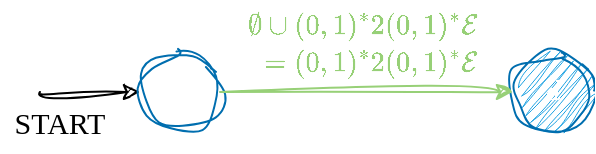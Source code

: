 <mxfile version="28.2.5">
  <diagram name="Pagina-1" id="MN7WsSKvXLgIGYer2BLl">
    <mxGraphModel dx="485" dy="339" grid="1" gridSize="10" guides="1" tooltips="1" connect="1" arrows="1" fold="1" page="1" pageScale="1" pageWidth="827" pageHeight="1169" math="1" shadow="0">
      <root>
        <mxCell id="0" />
        <mxCell id="1" parent="0" />
        <mxCell id="lpgbFSDSMAnK1BwwCrsC-128" value="&lt;div style=&quot;&quot;&gt;&lt;font face=&quot;Comic Sans MS&quot;&gt;&lt;span style=&quot;font-size: 15px;&quot;&gt;START&lt;/span&gt;&lt;/font&gt;&lt;/div&gt;" style="text;whiteSpace=wrap;html=1;align=center;" parent="1" vertex="1">
          <mxGeometry x="205" y="1069" width="60" height="30" as="geometry" />
        </mxCell>
        <mxCell id="lpgbFSDSMAnK1BwwCrsC-129" value="" style="curved=1;endArrow=classic;html=1;rounded=0;sketch=1;curveFitting=1;jiggle=2;entryX=0;entryY=0.5;entryDx=0;entryDy=0;" parent="1" target="lpgbFSDSMAnK1BwwCrsC-130" edge="1">
          <mxGeometry width="50" height="50" relative="1" as="geometry">
            <mxPoint x="225" y="1069" as="sourcePoint" />
            <mxPoint x="255" y="1039" as="targetPoint" />
            <Array as="points" />
          </mxGeometry>
        </mxCell>
        <mxCell id="lpgbFSDSMAnK1BwwCrsC-130" value="$$a$$" style="ellipse;whiteSpace=wrap;html=1;fillColor=none;fontColor=#ffffff;strokeColor=#006EAF;sketch=1;curveFitting=1;jiggle=2;" parent="1" vertex="1">
          <mxGeometry x="275" y="1049" width="40" height="40" as="geometry" />
        </mxCell>
        <mxCell id="lpgbFSDSMAnK1BwwCrsC-132" value="$$d$$" style="ellipse;whiteSpace=wrap;html=1;fillColor=#1ba1e2;fontColor=#ffffff;strokeColor=#006EAF;sketch=1;curveFitting=1;jiggle=2;" parent="1" vertex="1">
          <mxGeometry x="461.5" y="1049" width="40" height="40" as="geometry" />
        </mxCell>
        <mxCell id="lpgbFSDSMAnK1BwwCrsC-139" value="" style="curved=1;endArrow=none;html=1;rounded=0;sketch=1;curveFitting=1;jiggle=2;exitX=0;exitY=0.5;exitDx=0;exitDy=0;strokeColor=#97D077;entryX=1;entryY=0.5;entryDx=0;entryDy=0;startArrow=classic;startFill=1;endFill=0;" parent="1" source="lpgbFSDSMAnK1BwwCrsC-132" target="lpgbFSDSMAnK1BwwCrsC-130" edge="1">
          <mxGeometry width="50" height="50" relative="1" as="geometry">
            <mxPoint x="525" y="1094" as="sourcePoint" />
            <mxPoint x="311" y="1089" as="targetPoint" />
            <Array as="points" />
          </mxGeometry>
        </mxCell>
        <mxCell id="lpgbFSDSMAnK1BwwCrsC-140" value="&lt;font style=&quot;color: rgb(151, 208, 119);&quot;&gt;$$\begin{align}\emptyset\cup (0,1)^{*}2(0,1)^{*}\mathcal{E} \\=(0,1)^{*}2(0,1)^{*}\mathcal{E}\end{align}$$&lt;/font&gt;" style="text;html=1;align=center;verticalAlign=middle;whiteSpace=wrap;rounded=0;fontColor=default;fillColor=none;" parent="1" vertex="1">
          <mxGeometry x="300" y="1030" width="171.5" height="30" as="geometry" />
        </mxCell>
      </root>
    </mxGraphModel>
  </diagram>
</mxfile>
